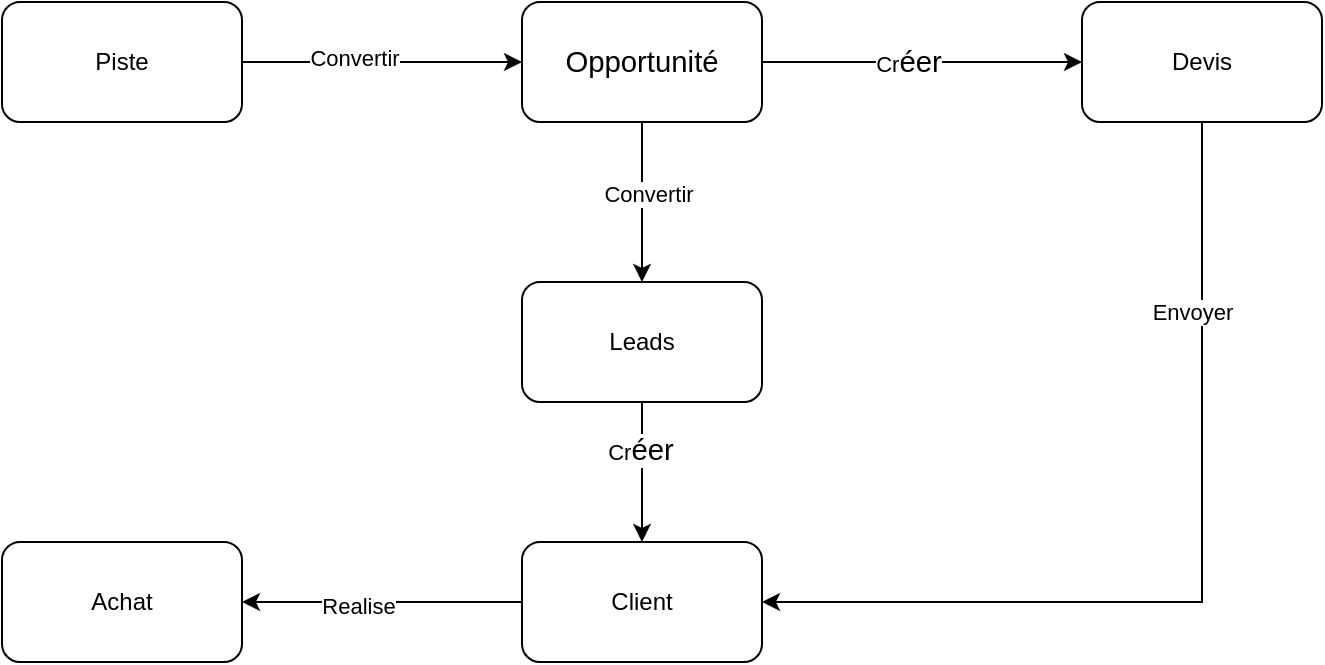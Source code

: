 <mxfile version="24.7.14">
  <diagram name="Page-1" id="bEbCjRU_TOAIzuMfDLAn">
    <mxGraphModel dx="1042" dy="567" grid="1" gridSize="10" guides="1" tooltips="1" connect="1" arrows="1" fold="1" page="1" pageScale="1" pageWidth="500" pageHeight="500" math="0" shadow="0">
      <root>
        <mxCell id="0" />
        <mxCell id="1" parent="0" />
        <mxCell id="aHy8YIxvUFiyHPbJMQ33-6" style="edgeStyle=orthogonalEdgeStyle;rounded=0;orthogonalLoop=1;jettySize=auto;html=1;entryX=0;entryY=0.5;entryDx=0;entryDy=0;" parent="1" source="aHy8YIxvUFiyHPbJMQ33-1" target="aHy8YIxvUFiyHPbJMQ33-2" edge="1">
          <mxGeometry relative="1" as="geometry" />
        </mxCell>
        <mxCell id="aHy8YIxvUFiyHPbJMQ33-11" value="Convertir" style="edgeLabel;html=1;align=center;verticalAlign=middle;resizable=0;points=[];" parent="aHy8YIxvUFiyHPbJMQ33-6" vertex="1" connectable="0">
          <mxGeometry x="-0.2" y="2" relative="1" as="geometry">
            <mxPoint as="offset" />
          </mxGeometry>
        </mxCell>
        <mxCell id="aHy8YIxvUFiyHPbJMQ33-1" value="Piste" style="rounded=1;whiteSpace=wrap;html=1;" parent="1" vertex="1">
          <mxGeometry x="170" y="102" width="120" height="60" as="geometry" />
        </mxCell>
        <mxCell id="aHy8YIxvUFiyHPbJMQ33-7" style="edgeStyle=orthogonalEdgeStyle;rounded=0;orthogonalLoop=1;jettySize=auto;html=1;exitX=1;exitY=0.5;exitDx=0;exitDy=0;entryX=0;entryY=0.5;entryDx=0;entryDy=0;" parent="1" source="aHy8YIxvUFiyHPbJMQ33-2" target="aHy8YIxvUFiyHPbJMQ33-3" edge="1">
          <mxGeometry relative="1" as="geometry" />
        </mxCell>
        <mxCell id="aHy8YIxvUFiyHPbJMQ33-12" value="Cr&lt;span style=&quot;font-size:11.0pt;line-height:&lt;br/&gt;107%;font-family:&amp;quot;Calibri&amp;quot;,sans-serif;mso-ascii-theme-font:minor-latin;&lt;br/&gt;mso-fareast-font-family:Calibri;mso-fareast-theme-font:minor-latin;mso-hansi-theme-font:&lt;br/&gt;minor-latin;mso-bidi-font-family:&amp;quot;Times New Roman&amp;quot;;mso-bidi-theme-font:minor-bidi;&lt;br/&gt;mso-ansi-language:FR;mso-fareast-language:EN-US;mso-bidi-language:AR-SA&quot; lang=&quot;FR&quot;&gt;éer&lt;/span&gt;" style="edgeLabel;html=1;align=center;verticalAlign=middle;resizable=0;points=[];" parent="aHy8YIxvUFiyHPbJMQ33-7" vertex="1" connectable="0">
          <mxGeometry x="-0.087" relative="1" as="geometry">
            <mxPoint as="offset" />
          </mxGeometry>
        </mxCell>
        <mxCell id="aHy8YIxvUFiyHPbJMQ33-8" style="edgeStyle=orthogonalEdgeStyle;rounded=0;orthogonalLoop=1;jettySize=auto;html=1;exitX=0.5;exitY=1;exitDx=0;exitDy=0;entryX=0.5;entryY=0;entryDx=0;entryDy=0;" parent="1" source="aHy8YIxvUFiyHPbJMQ33-2" target="aHy8YIxvUFiyHPbJMQ33-4" edge="1">
          <mxGeometry relative="1" as="geometry" />
        </mxCell>
        <mxCell id="aHy8YIxvUFiyHPbJMQ33-15" value="Convertir" style="edgeLabel;html=1;align=center;verticalAlign=middle;resizable=0;points=[];" parent="aHy8YIxvUFiyHPbJMQ33-8" vertex="1" connectable="0">
          <mxGeometry x="-0.11" y="3" relative="1" as="geometry">
            <mxPoint as="offset" />
          </mxGeometry>
        </mxCell>
        <mxCell id="aHy8YIxvUFiyHPbJMQ33-2" value="&lt;span style=&quot;font-size:11.0pt;line-height:&lt;br/&gt;107%;font-family:&amp;quot;Calibri&amp;quot;,sans-serif;mso-ascii-theme-font:minor-latin;&lt;br/&gt;mso-fareast-font-family:Calibri;mso-fareast-theme-font:minor-latin;mso-hansi-theme-font:&lt;br/&gt;minor-latin;mso-bidi-font-family:&amp;quot;Times New Roman&amp;quot;;mso-bidi-theme-font:minor-bidi;&lt;br/&gt;mso-ansi-language:FR;mso-fareast-language:EN-US;mso-bidi-language:AR-SA&quot; lang=&quot;FR&quot;&gt;Opportunité&lt;/span&gt;" style="rounded=1;whiteSpace=wrap;html=1;" parent="1" vertex="1">
          <mxGeometry x="430" y="102" width="120" height="60" as="geometry" />
        </mxCell>
        <mxCell id="C5lqO4sQXa9Fbb6CR8mD-4" style="edgeStyle=orthogonalEdgeStyle;rounded=0;orthogonalLoop=1;jettySize=auto;html=1;entryX=1;entryY=0.5;entryDx=0;entryDy=0;" edge="1" parent="1" source="aHy8YIxvUFiyHPbJMQ33-3" target="aHy8YIxvUFiyHPbJMQ33-5">
          <mxGeometry relative="1" as="geometry">
            <Array as="points">
              <mxPoint x="770" y="402" />
            </Array>
          </mxGeometry>
        </mxCell>
        <mxCell id="C5lqO4sQXa9Fbb6CR8mD-5" value="Envoyer" style="edgeLabel;html=1;align=center;verticalAlign=middle;resizable=0;points=[];" vertex="1" connectable="0" parent="C5lqO4sQXa9Fbb6CR8mD-4">
          <mxGeometry x="-0.589" y="-5" relative="1" as="geometry">
            <mxPoint as="offset" />
          </mxGeometry>
        </mxCell>
        <mxCell id="aHy8YIxvUFiyHPbJMQ33-3" value="Devis" style="rounded=1;whiteSpace=wrap;html=1;" parent="1" vertex="1">
          <mxGeometry x="710" y="102" width="120" height="60" as="geometry" />
        </mxCell>
        <mxCell id="aHy8YIxvUFiyHPbJMQ33-9" style="edgeStyle=orthogonalEdgeStyle;rounded=0;orthogonalLoop=1;jettySize=auto;html=1;exitX=0.5;exitY=1;exitDx=0;exitDy=0;entryX=0.5;entryY=0;entryDx=0;entryDy=0;" parent="1" source="aHy8YIxvUFiyHPbJMQ33-4" target="aHy8YIxvUFiyHPbJMQ33-5" edge="1">
          <mxGeometry relative="1" as="geometry" />
        </mxCell>
        <mxCell id="aHy8YIxvUFiyHPbJMQ33-14" value="Cr&lt;span style=&quot;font-size:11.0pt;line-height:&lt;br/&gt;107%;font-family:&amp;quot;Calibri&amp;quot;,sans-serif;mso-ascii-theme-font:minor-latin;&lt;br/&gt;mso-fareast-font-family:Calibri;mso-fareast-theme-font:minor-latin;mso-hansi-theme-font:&lt;br/&gt;minor-latin;mso-bidi-font-family:&amp;quot;Times New Roman&amp;quot;;mso-bidi-theme-font:minor-bidi;&lt;br/&gt;mso-ansi-language:FR;mso-fareast-language:EN-US;mso-bidi-language:AR-SA&quot; lang=&quot;FR&quot;&gt;éer&lt;/span&gt;" style="edgeLabel;html=1;align=center;verticalAlign=middle;resizable=0;points=[];" parent="aHy8YIxvUFiyHPbJMQ33-9" vertex="1" connectable="0">
          <mxGeometry x="-0.326" y="-1" relative="1" as="geometry">
            <mxPoint as="offset" />
          </mxGeometry>
        </mxCell>
        <mxCell id="aHy8YIxvUFiyHPbJMQ33-4" value="Leads" style="rounded=1;whiteSpace=wrap;html=1;" parent="1" vertex="1">
          <mxGeometry x="430" y="242" width="120" height="60" as="geometry" />
        </mxCell>
        <mxCell id="C5lqO4sQXa9Fbb6CR8mD-2" style="edgeStyle=orthogonalEdgeStyle;rounded=0;orthogonalLoop=1;jettySize=auto;html=1;exitX=0;exitY=0.5;exitDx=0;exitDy=0;entryX=1;entryY=0.5;entryDx=0;entryDy=0;" edge="1" parent="1" source="aHy8YIxvUFiyHPbJMQ33-5" target="C5lqO4sQXa9Fbb6CR8mD-1">
          <mxGeometry relative="1" as="geometry" />
        </mxCell>
        <mxCell id="C5lqO4sQXa9Fbb6CR8mD-3" value="Realise" style="edgeLabel;html=1;align=center;verticalAlign=middle;resizable=0;points=[];" vertex="1" connectable="0" parent="C5lqO4sQXa9Fbb6CR8mD-2">
          <mxGeometry x="0.171" y="2" relative="1" as="geometry">
            <mxPoint as="offset" />
          </mxGeometry>
        </mxCell>
        <mxCell id="aHy8YIxvUFiyHPbJMQ33-5" value="Client" style="rounded=1;whiteSpace=wrap;html=1;" parent="1" vertex="1">
          <mxGeometry x="430" y="372" width="120" height="60" as="geometry" />
        </mxCell>
        <mxCell id="C5lqO4sQXa9Fbb6CR8mD-1" value="Achat" style="rounded=1;whiteSpace=wrap;html=1;" vertex="1" parent="1">
          <mxGeometry x="170" y="372" width="120" height="60" as="geometry" />
        </mxCell>
      </root>
    </mxGraphModel>
  </diagram>
</mxfile>
